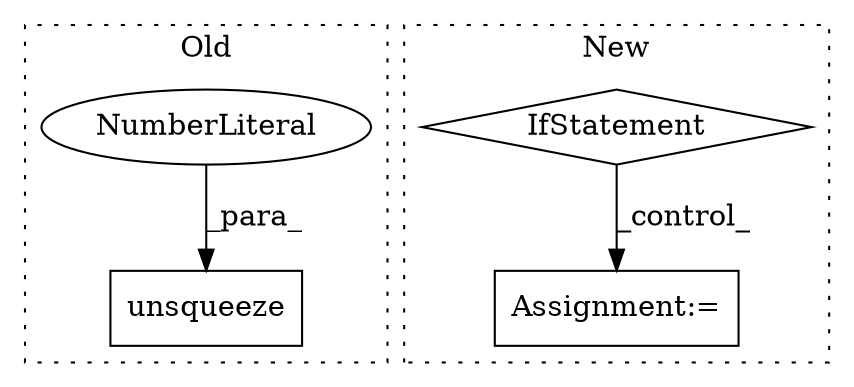 digraph G {
subgraph cluster0 {
1 [label="unsqueeze" a="32" s="3277,3288" l="10,1" shape="box"];
4 [label="NumberLiteral" a="34" s="3287" l="1" shape="ellipse"];
label = "Old";
style="dotted";
}
subgraph cluster1 {
2 [label="IfStatement" a="25" s="3474,3497" l="4,2" shape="diamond"];
3 [label="Assignment:=" a="7" s="3516" l="1" shape="box"];
label = "New";
style="dotted";
}
2 -> 3 [label="_control_"];
4 -> 1 [label="_para_"];
}
